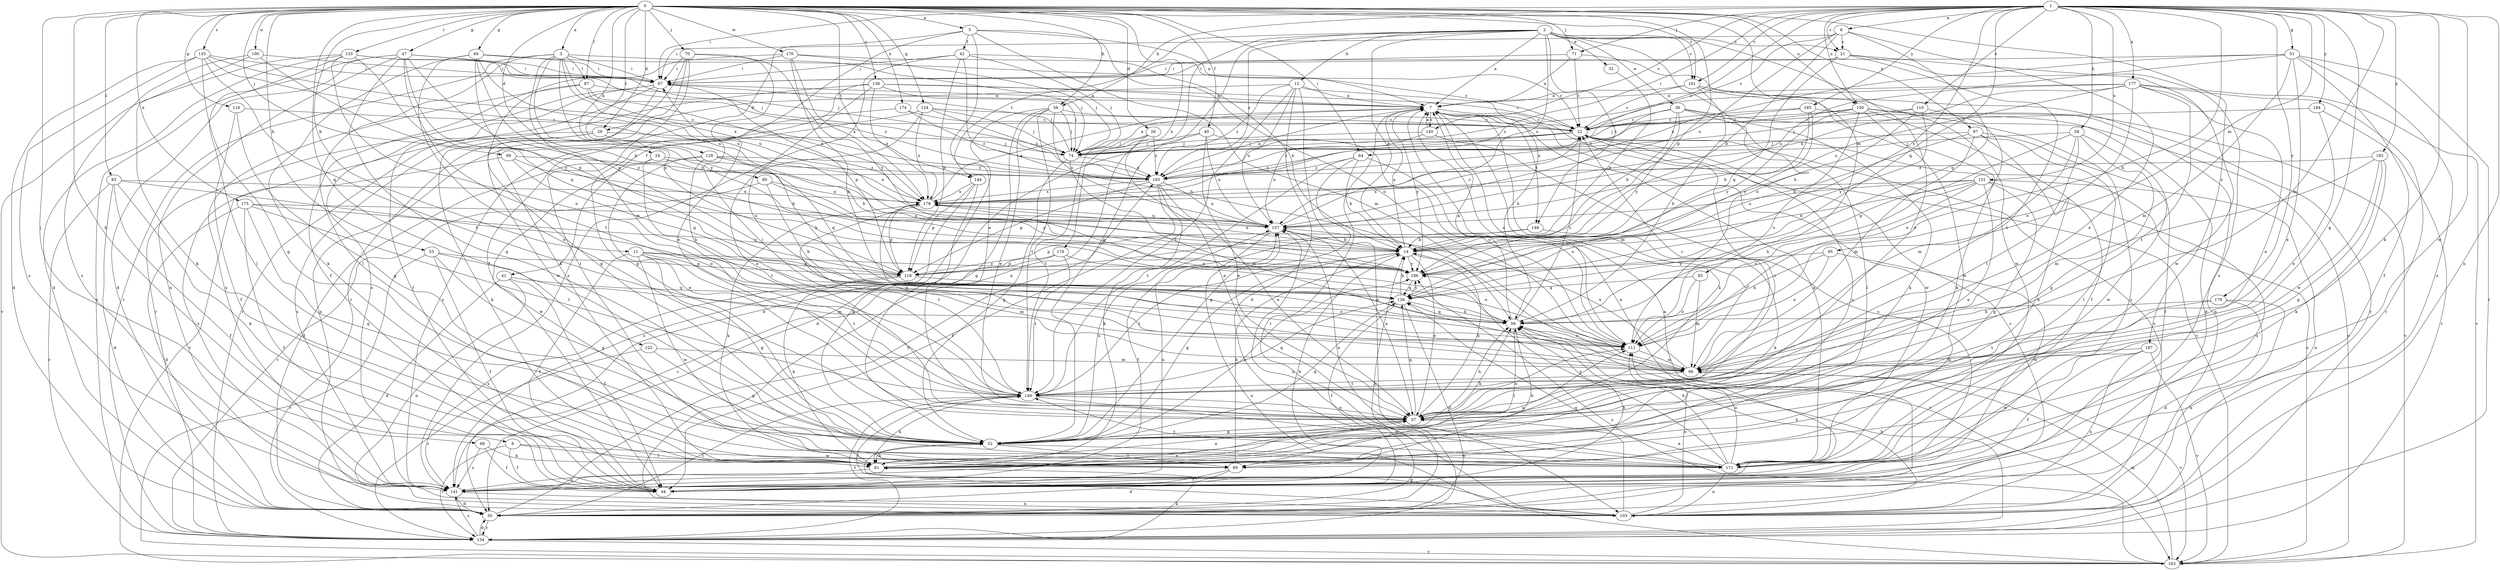 strict digraph  {
0;
1;
2;
3;
5;
6;
7;
8;
11;
12;
14;
21;
22;
24;
26;
29;
30;
32;
36;
37;
40;
41;
42;
44;
47;
49;
51;
52;
53;
56;
58;
59;
64;
67;
68;
69;
70;
71;
74;
80;
81;
83;
87;
89;
93;
95;
96;
97;
100;
103;
110;
111;
116;
118;
122;
124;
126;
128;
133;
134;
135;
138;
140;
141;
144;
148;
149;
150;
151;
157;
161;
163;
170;
171;
174;
175;
176;
177;
178;
179;
182;
184;
185;
186;
187;
193;
0 -> 3  [label=a];
0 -> 5  [label=a];
0 -> 8  [label=b];
0 -> 11  [label=b];
0 -> 24  [label=d];
0 -> 26  [label=d];
0 -> 29  [label=d];
0 -> 40  [label=f];
0 -> 47  [label=g];
0 -> 49  [label=g];
0 -> 53  [label=h];
0 -> 56  [label=h];
0 -> 64  [label=i];
0 -> 68  [label=j];
0 -> 69  [label=j];
0 -> 70  [label=j];
0 -> 71  [label=j];
0 -> 80  [label=k];
0 -> 83  [label=l];
0 -> 87  [label=l];
0 -> 93  [label=m];
0 -> 97  [label=n];
0 -> 100  [label=n];
0 -> 116  [label=p];
0 -> 118  [label=p];
0 -> 122  [label=q];
0 -> 124  [label=q];
0 -> 128  [label=r];
0 -> 133  [label=r];
0 -> 135  [label=s];
0 -> 138  [label=s];
0 -> 144  [label=t];
0 -> 150  [label=u];
0 -> 161  [label=v];
0 -> 170  [label=w];
0 -> 174  [label=x];
0 -> 175  [label=x];
0 -> 176  [label=x];
0 -> 187  [label=z];
1 -> 6  [label=a];
1 -> 21  [label=c];
1 -> 51  [label=g];
1 -> 52  [label=g];
1 -> 56  [label=h];
1 -> 58  [label=h];
1 -> 59  [label=h];
1 -> 64  [label=i];
1 -> 67  [label=i];
1 -> 71  [label=j];
1 -> 81  [label=k];
1 -> 95  [label=m];
1 -> 96  [label=m];
1 -> 103  [label=n];
1 -> 110  [label=o];
1 -> 126  [label=q];
1 -> 140  [label=s];
1 -> 150  [label=u];
1 -> 151  [label=u];
1 -> 161  [label=v];
1 -> 171  [label=w];
1 -> 177  [label=x];
1 -> 179  [label=y];
1 -> 182  [label=y];
1 -> 184  [label=y];
1 -> 185  [label=y];
1 -> 186  [label=y];
1 -> 193  [label=z];
2 -> 7  [label=a];
2 -> 12  [label=b];
2 -> 14  [label=b];
2 -> 21  [label=c];
2 -> 32  [label=e];
2 -> 36  [label=e];
2 -> 37  [label=e];
2 -> 52  [label=g];
2 -> 103  [label=n];
2 -> 111  [label=o];
2 -> 144  [label=t];
2 -> 148  [label=t];
2 -> 157  [label=u];
2 -> 161  [label=v];
2 -> 193  [label=z];
3 -> 67  [label=i];
3 -> 74  [label=j];
3 -> 87  [label=l];
3 -> 89  [label=l];
3 -> 96  [label=m];
3 -> 118  [label=p];
3 -> 134  [label=r];
3 -> 157  [label=u];
3 -> 178  [label=x];
3 -> 186  [label=y];
5 -> 7  [label=a];
5 -> 37  [label=e];
5 -> 41  [label=f];
5 -> 42  [label=f];
5 -> 44  [label=f];
5 -> 96  [label=m];
5 -> 111  [label=o];
6 -> 14  [label=b];
6 -> 21  [label=c];
6 -> 22  [label=c];
6 -> 37  [label=e];
6 -> 67  [label=i];
6 -> 126  [label=q];
6 -> 157  [label=u];
7 -> 22  [label=c];
7 -> 81  [label=k];
7 -> 96  [label=m];
7 -> 134  [label=r];
7 -> 140  [label=s];
7 -> 148  [label=t];
7 -> 163  [label=v];
7 -> 171  [label=w];
7 -> 186  [label=y];
8 -> 44  [label=f];
8 -> 89  [label=l];
8 -> 134  [label=r];
8 -> 171  [label=w];
11 -> 44  [label=f];
11 -> 52  [label=g];
11 -> 96  [label=m];
11 -> 118  [label=p];
11 -> 149  [label=t];
11 -> 171  [label=w];
11 -> 186  [label=y];
12 -> 7  [label=a];
12 -> 29  [label=d];
12 -> 30  [label=d];
12 -> 59  [label=h];
12 -> 103  [label=n];
12 -> 149  [label=t];
12 -> 157  [label=u];
12 -> 193  [label=z];
14 -> 7  [label=a];
14 -> 37  [label=e];
14 -> 52  [label=g];
14 -> 149  [label=t];
14 -> 163  [label=v];
14 -> 178  [label=x];
14 -> 186  [label=y];
21 -> 67  [label=i];
21 -> 126  [label=q];
21 -> 141  [label=s];
21 -> 149  [label=t];
21 -> 171  [label=w];
22 -> 74  [label=j];
22 -> 178  [label=x];
22 -> 193  [label=z];
24 -> 14  [label=b];
24 -> 30  [label=d];
24 -> 59  [label=h];
24 -> 193  [label=z];
26 -> 37  [label=e];
26 -> 74  [label=j];
26 -> 149  [label=t];
26 -> 193  [label=z];
29 -> 59  [label=h];
29 -> 74  [label=j];
29 -> 81  [label=k];
29 -> 141  [label=s];
29 -> 163  [label=v];
30 -> 7  [label=a];
30 -> 14  [label=b];
30 -> 22  [label=c];
30 -> 134  [label=r];
30 -> 149  [label=t];
30 -> 193  [label=z];
32 -> 118  [label=p];
36 -> 14  [label=b];
36 -> 22  [label=c];
36 -> 81  [label=k];
36 -> 89  [label=l];
36 -> 163  [label=v];
36 -> 178  [label=x];
36 -> 186  [label=y];
37 -> 14  [label=b];
37 -> 22  [label=c];
37 -> 52  [label=g];
37 -> 59  [label=h];
37 -> 111  [label=o];
37 -> 126  [label=q];
40 -> 30  [label=d];
40 -> 37  [label=e];
40 -> 74  [label=j];
40 -> 111  [label=o];
40 -> 157  [label=u];
41 -> 30  [label=d];
41 -> 44  [label=f];
41 -> 103  [label=n];
41 -> 126  [label=q];
42 -> 14  [label=b];
42 -> 59  [label=h];
42 -> 67  [label=i];
42 -> 74  [label=j];
42 -> 118  [label=p];
42 -> 141  [label=s];
44 -> 14  [label=b];
44 -> 59  [label=h];
44 -> 157  [label=u];
47 -> 30  [label=d];
47 -> 52  [label=g];
47 -> 67  [label=i];
47 -> 74  [label=j];
47 -> 103  [label=n];
47 -> 118  [label=p];
47 -> 134  [label=r];
47 -> 149  [label=t];
47 -> 186  [label=y];
49 -> 14  [label=b];
49 -> 22  [label=c];
49 -> 37  [label=e];
49 -> 67  [label=i];
49 -> 81  [label=k];
49 -> 118  [label=p];
49 -> 157  [label=u];
51 -> 37  [label=e];
51 -> 44  [label=f];
51 -> 67  [label=i];
51 -> 96  [label=m];
51 -> 134  [label=r];
51 -> 141  [label=s];
51 -> 157  [label=u];
51 -> 178  [label=x];
52 -> 59  [label=h];
52 -> 81  [label=k];
52 -> 89  [label=l];
52 -> 126  [label=q];
52 -> 157  [label=u];
52 -> 171  [label=w];
52 -> 186  [label=y];
53 -> 44  [label=f];
53 -> 52  [label=g];
53 -> 96  [label=m];
53 -> 118  [label=p];
53 -> 163  [label=v];
56 -> 22  [label=c];
56 -> 30  [label=d];
56 -> 37  [label=e];
56 -> 52  [label=g];
56 -> 74  [label=j];
56 -> 149  [label=t];
56 -> 157  [label=u];
58 -> 44  [label=f];
58 -> 52  [label=g];
58 -> 74  [label=j];
58 -> 96  [label=m];
58 -> 126  [label=q];
58 -> 149  [label=t];
59 -> 7  [label=a];
59 -> 22  [label=c];
59 -> 89  [label=l];
59 -> 111  [label=o];
59 -> 126  [label=q];
59 -> 178  [label=x];
64 -> 14  [label=b];
64 -> 52  [label=g];
64 -> 111  [label=o];
64 -> 149  [label=t];
64 -> 193  [label=z];
67 -> 7  [label=a];
67 -> 44  [label=f];
67 -> 118  [label=p];
67 -> 134  [label=r];
67 -> 141  [label=s];
67 -> 171  [label=w];
68 -> 44  [label=f];
68 -> 81  [label=k];
68 -> 141  [label=s];
69 -> 14  [label=b];
69 -> 126  [label=q];
69 -> 141  [label=s];
69 -> 193  [label=z];
70 -> 37  [label=e];
70 -> 67  [label=i];
70 -> 81  [label=k];
70 -> 89  [label=l];
70 -> 134  [label=r];
70 -> 186  [label=y];
71 -> 7  [label=a];
71 -> 22  [label=c];
71 -> 67  [label=i];
71 -> 171  [label=w];
74 -> 7  [label=a];
74 -> 52  [label=g];
74 -> 67  [label=i];
74 -> 96  [label=m];
74 -> 193  [label=z];
80 -> 59  [label=h];
80 -> 134  [label=r];
80 -> 178  [label=x];
80 -> 186  [label=y];
81 -> 22  [label=c];
81 -> 37  [label=e];
81 -> 111  [label=o];
81 -> 141  [label=s];
83 -> 30  [label=d];
83 -> 44  [label=f];
83 -> 81  [label=k];
83 -> 111  [label=o];
83 -> 134  [label=r];
83 -> 178  [label=x];
87 -> 7  [label=a];
87 -> 52  [label=g];
87 -> 141  [label=s];
87 -> 178  [label=x];
87 -> 193  [label=z];
89 -> 14  [label=b];
89 -> 30  [label=d];
89 -> 44  [label=f];
89 -> 59  [label=h];
93 -> 96  [label=m];
93 -> 111  [label=o];
93 -> 126  [label=q];
95 -> 59  [label=h];
95 -> 111  [label=o];
95 -> 171  [label=w];
95 -> 186  [label=y];
96 -> 22  [label=c];
96 -> 149  [label=t];
96 -> 157  [label=u];
96 -> 163  [label=v];
96 -> 178  [label=x];
97 -> 14  [label=b];
97 -> 74  [label=j];
97 -> 81  [label=k];
97 -> 89  [label=l];
97 -> 96  [label=m];
97 -> 171  [label=w];
100 -> 67  [label=i];
100 -> 81  [label=k];
100 -> 126  [label=q];
100 -> 141  [label=s];
103 -> 22  [label=c];
103 -> 52  [label=g];
103 -> 59  [label=h];
103 -> 111  [label=o];
103 -> 126  [label=q];
103 -> 149  [label=t];
103 -> 157  [label=u];
110 -> 14  [label=b];
110 -> 22  [label=c];
110 -> 74  [label=j];
110 -> 111  [label=o];
110 -> 186  [label=y];
111 -> 7  [label=a];
111 -> 96  [label=m];
116 -> 22  [label=c];
116 -> 44  [label=f];
116 -> 52  [label=g];
118 -> 81  [label=k];
118 -> 111  [label=o];
118 -> 141  [label=s];
122 -> 52  [label=g];
122 -> 96  [label=m];
122 -> 134  [label=r];
124 -> 22  [label=c];
124 -> 37  [label=e];
124 -> 74  [label=j];
124 -> 141  [label=s];
124 -> 178  [label=x];
124 -> 193  [label=z];
126 -> 14  [label=b];
126 -> 30  [label=d];
126 -> 44  [label=f];
126 -> 59  [label=h];
126 -> 186  [label=y];
128 -> 37  [label=e];
128 -> 126  [label=q];
128 -> 149  [label=t];
128 -> 171  [label=w];
128 -> 178  [label=x];
128 -> 193  [label=z];
133 -> 30  [label=d];
133 -> 67  [label=i];
133 -> 74  [label=j];
133 -> 89  [label=l];
133 -> 111  [label=o];
133 -> 163  [label=v];
133 -> 186  [label=y];
134 -> 30  [label=d];
134 -> 59  [label=h];
134 -> 81  [label=k];
134 -> 141  [label=s];
134 -> 149  [label=t];
134 -> 163  [label=v];
135 -> 30  [label=d];
135 -> 52  [label=g];
135 -> 67  [label=i];
135 -> 141  [label=s];
135 -> 149  [label=t];
135 -> 157  [label=u];
135 -> 193  [label=z];
138 -> 7  [label=a];
138 -> 22  [label=c];
138 -> 52  [label=g];
138 -> 74  [label=j];
138 -> 111  [label=o];
138 -> 134  [label=r];
138 -> 178  [label=x];
140 -> 7  [label=a];
140 -> 74  [label=j];
140 -> 141  [label=s];
140 -> 157  [label=u];
141 -> 7  [label=a];
141 -> 30  [label=d];
141 -> 37  [label=e];
141 -> 103  [label=n];
144 -> 52  [label=g];
144 -> 118  [label=p];
144 -> 141  [label=s];
144 -> 178  [label=x];
148 -> 14  [label=b];
148 -> 81  [label=k];
148 -> 118  [label=p];
149 -> 37  [label=e];
149 -> 67  [label=i];
149 -> 81  [label=k];
149 -> 126  [label=q];
149 -> 171  [label=w];
150 -> 22  [label=c];
150 -> 44  [label=f];
150 -> 81  [label=k];
150 -> 103  [label=n];
150 -> 111  [label=o];
150 -> 141  [label=s];
150 -> 163  [label=v];
150 -> 186  [label=y];
150 -> 193  [label=z];
151 -> 14  [label=b];
151 -> 37  [label=e];
151 -> 52  [label=g];
151 -> 59  [label=h];
151 -> 103  [label=n];
151 -> 111  [label=o];
151 -> 141  [label=s];
151 -> 157  [label=u];
151 -> 178  [label=x];
157 -> 14  [label=b];
157 -> 22  [label=c];
157 -> 37  [label=e];
157 -> 44  [label=f];
161 -> 7  [label=a];
161 -> 22  [label=c];
161 -> 59  [label=h];
161 -> 134  [label=r];
161 -> 171  [label=w];
163 -> 22  [label=c];
163 -> 96  [label=m];
163 -> 157  [label=u];
163 -> 186  [label=y];
170 -> 22  [label=c];
170 -> 44  [label=f];
170 -> 59  [label=h];
170 -> 67  [label=i];
170 -> 74  [label=j];
170 -> 178  [label=x];
171 -> 7  [label=a];
171 -> 37  [label=e];
171 -> 59  [label=h];
171 -> 103  [label=n];
171 -> 111  [label=o];
171 -> 149  [label=t];
171 -> 157  [label=u];
171 -> 186  [label=y];
174 -> 22  [label=c];
174 -> 103  [label=n];
174 -> 193  [label=z];
175 -> 30  [label=d];
175 -> 44  [label=f];
175 -> 52  [label=g];
175 -> 149  [label=t];
175 -> 157  [label=u];
175 -> 186  [label=y];
176 -> 111  [label=o];
176 -> 118  [label=p];
176 -> 141  [label=s];
176 -> 149  [label=t];
177 -> 7  [label=a];
177 -> 37  [label=e];
177 -> 111  [label=o];
177 -> 134  [label=r];
177 -> 149  [label=t];
177 -> 157  [label=u];
177 -> 163  [label=v];
177 -> 178  [label=x];
177 -> 193  [label=z];
178 -> 7  [label=a];
178 -> 81  [label=k];
178 -> 118  [label=p];
178 -> 149  [label=t];
178 -> 157  [label=u];
179 -> 30  [label=d];
179 -> 59  [label=h];
179 -> 103  [label=n];
179 -> 149  [label=t];
182 -> 37  [label=e];
182 -> 52  [label=g];
182 -> 81  [label=k];
182 -> 96  [label=m];
182 -> 193  [label=z];
184 -> 22  [label=c];
184 -> 37  [label=e];
184 -> 134  [label=r];
185 -> 14  [label=b];
185 -> 22  [label=c];
185 -> 30  [label=d];
185 -> 74  [label=j];
185 -> 186  [label=y];
186 -> 126  [label=q];
187 -> 44  [label=f];
187 -> 96  [label=m];
187 -> 103  [label=n];
187 -> 163  [label=v];
187 -> 171  [label=w];
193 -> 7  [label=a];
193 -> 37  [label=e];
193 -> 44  [label=f];
193 -> 81  [label=k];
193 -> 118  [label=p];
193 -> 157  [label=u];
193 -> 178  [label=x];
}
